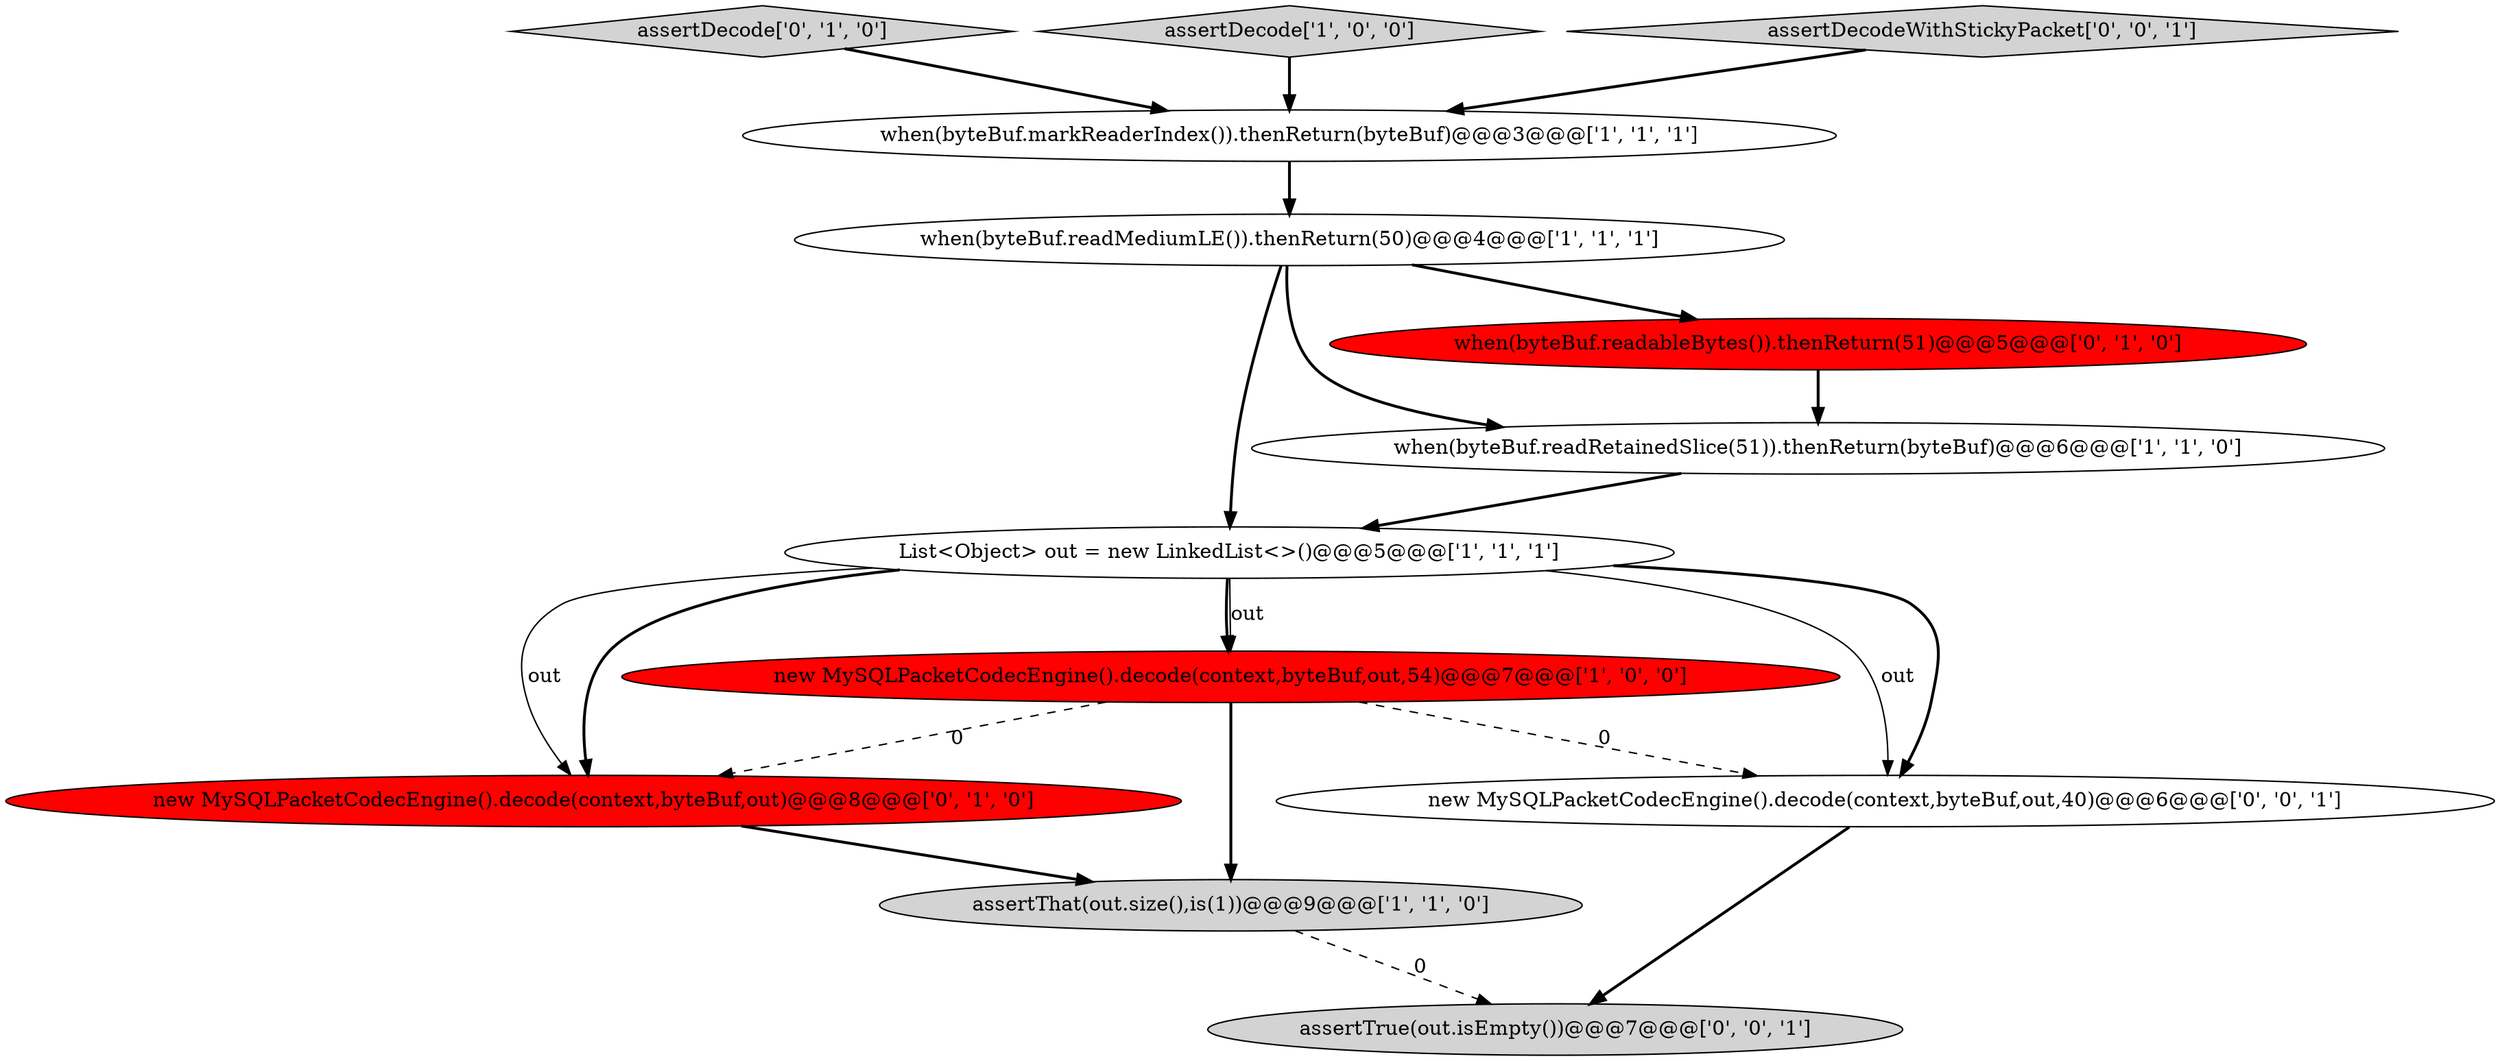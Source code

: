 digraph {
10 [style = filled, label = "assertTrue(out.isEmpty())@@@7@@@['0', '0', '1']", fillcolor = lightgray, shape = ellipse image = "AAA0AAABBB3BBB"];
4 [style = filled, label = "List<Object> out = new LinkedList<>()@@@5@@@['1', '1', '1']", fillcolor = white, shape = ellipse image = "AAA0AAABBB1BBB"];
8 [style = filled, label = "new MySQLPacketCodecEngine().decode(context,byteBuf,out)@@@8@@@['0', '1', '0']", fillcolor = red, shape = ellipse image = "AAA1AAABBB2BBB"];
9 [style = filled, label = "assertDecode['0', '1', '0']", fillcolor = lightgray, shape = diamond image = "AAA0AAABBB2BBB"];
7 [style = filled, label = "when(byteBuf.readableBytes()).thenReturn(51)@@@5@@@['0', '1', '0']", fillcolor = red, shape = ellipse image = "AAA1AAABBB2BBB"];
1 [style = filled, label = "assertThat(out.size(),is(1))@@@9@@@['1', '1', '0']", fillcolor = lightgray, shape = ellipse image = "AAA0AAABBB1BBB"];
0 [style = filled, label = "when(byteBuf.readRetainedSlice(51)).thenReturn(byteBuf)@@@6@@@['1', '1', '0']", fillcolor = white, shape = ellipse image = "AAA0AAABBB1BBB"];
11 [style = filled, label = "new MySQLPacketCodecEngine().decode(context,byteBuf,out,40)@@@6@@@['0', '0', '1']", fillcolor = white, shape = ellipse image = "AAA0AAABBB3BBB"];
2 [style = filled, label = "new MySQLPacketCodecEngine().decode(context,byteBuf,out,54)@@@7@@@['1', '0', '0']", fillcolor = red, shape = ellipse image = "AAA1AAABBB1BBB"];
3 [style = filled, label = "assertDecode['1', '0', '0']", fillcolor = lightgray, shape = diamond image = "AAA0AAABBB1BBB"];
6 [style = filled, label = "when(byteBuf.markReaderIndex()).thenReturn(byteBuf)@@@3@@@['1', '1', '1']", fillcolor = white, shape = ellipse image = "AAA0AAABBB1BBB"];
12 [style = filled, label = "assertDecodeWithStickyPacket['0', '0', '1']", fillcolor = lightgray, shape = diamond image = "AAA0AAABBB3BBB"];
5 [style = filled, label = "when(byteBuf.readMediumLE()).thenReturn(50)@@@4@@@['1', '1', '1']", fillcolor = white, shape = ellipse image = "AAA0AAABBB1BBB"];
2->1 [style = bold, label=""];
4->8 [style = solid, label="out"];
3->6 [style = bold, label=""];
7->0 [style = bold, label=""];
4->2 [style = bold, label=""];
1->10 [style = dashed, label="0"];
12->6 [style = bold, label=""];
2->8 [style = dashed, label="0"];
9->6 [style = bold, label=""];
4->2 [style = solid, label="out"];
8->1 [style = bold, label=""];
6->5 [style = bold, label=""];
5->0 [style = bold, label=""];
0->4 [style = bold, label=""];
11->10 [style = bold, label=""];
5->4 [style = bold, label=""];
5->7 [style = bold, label=""];
4->8 [style = bold, label=""];
2->11 [style = dashed, label="0"];
4->11 [style = bold, label=""];
4->11 [style = solid, label="out"];
}
